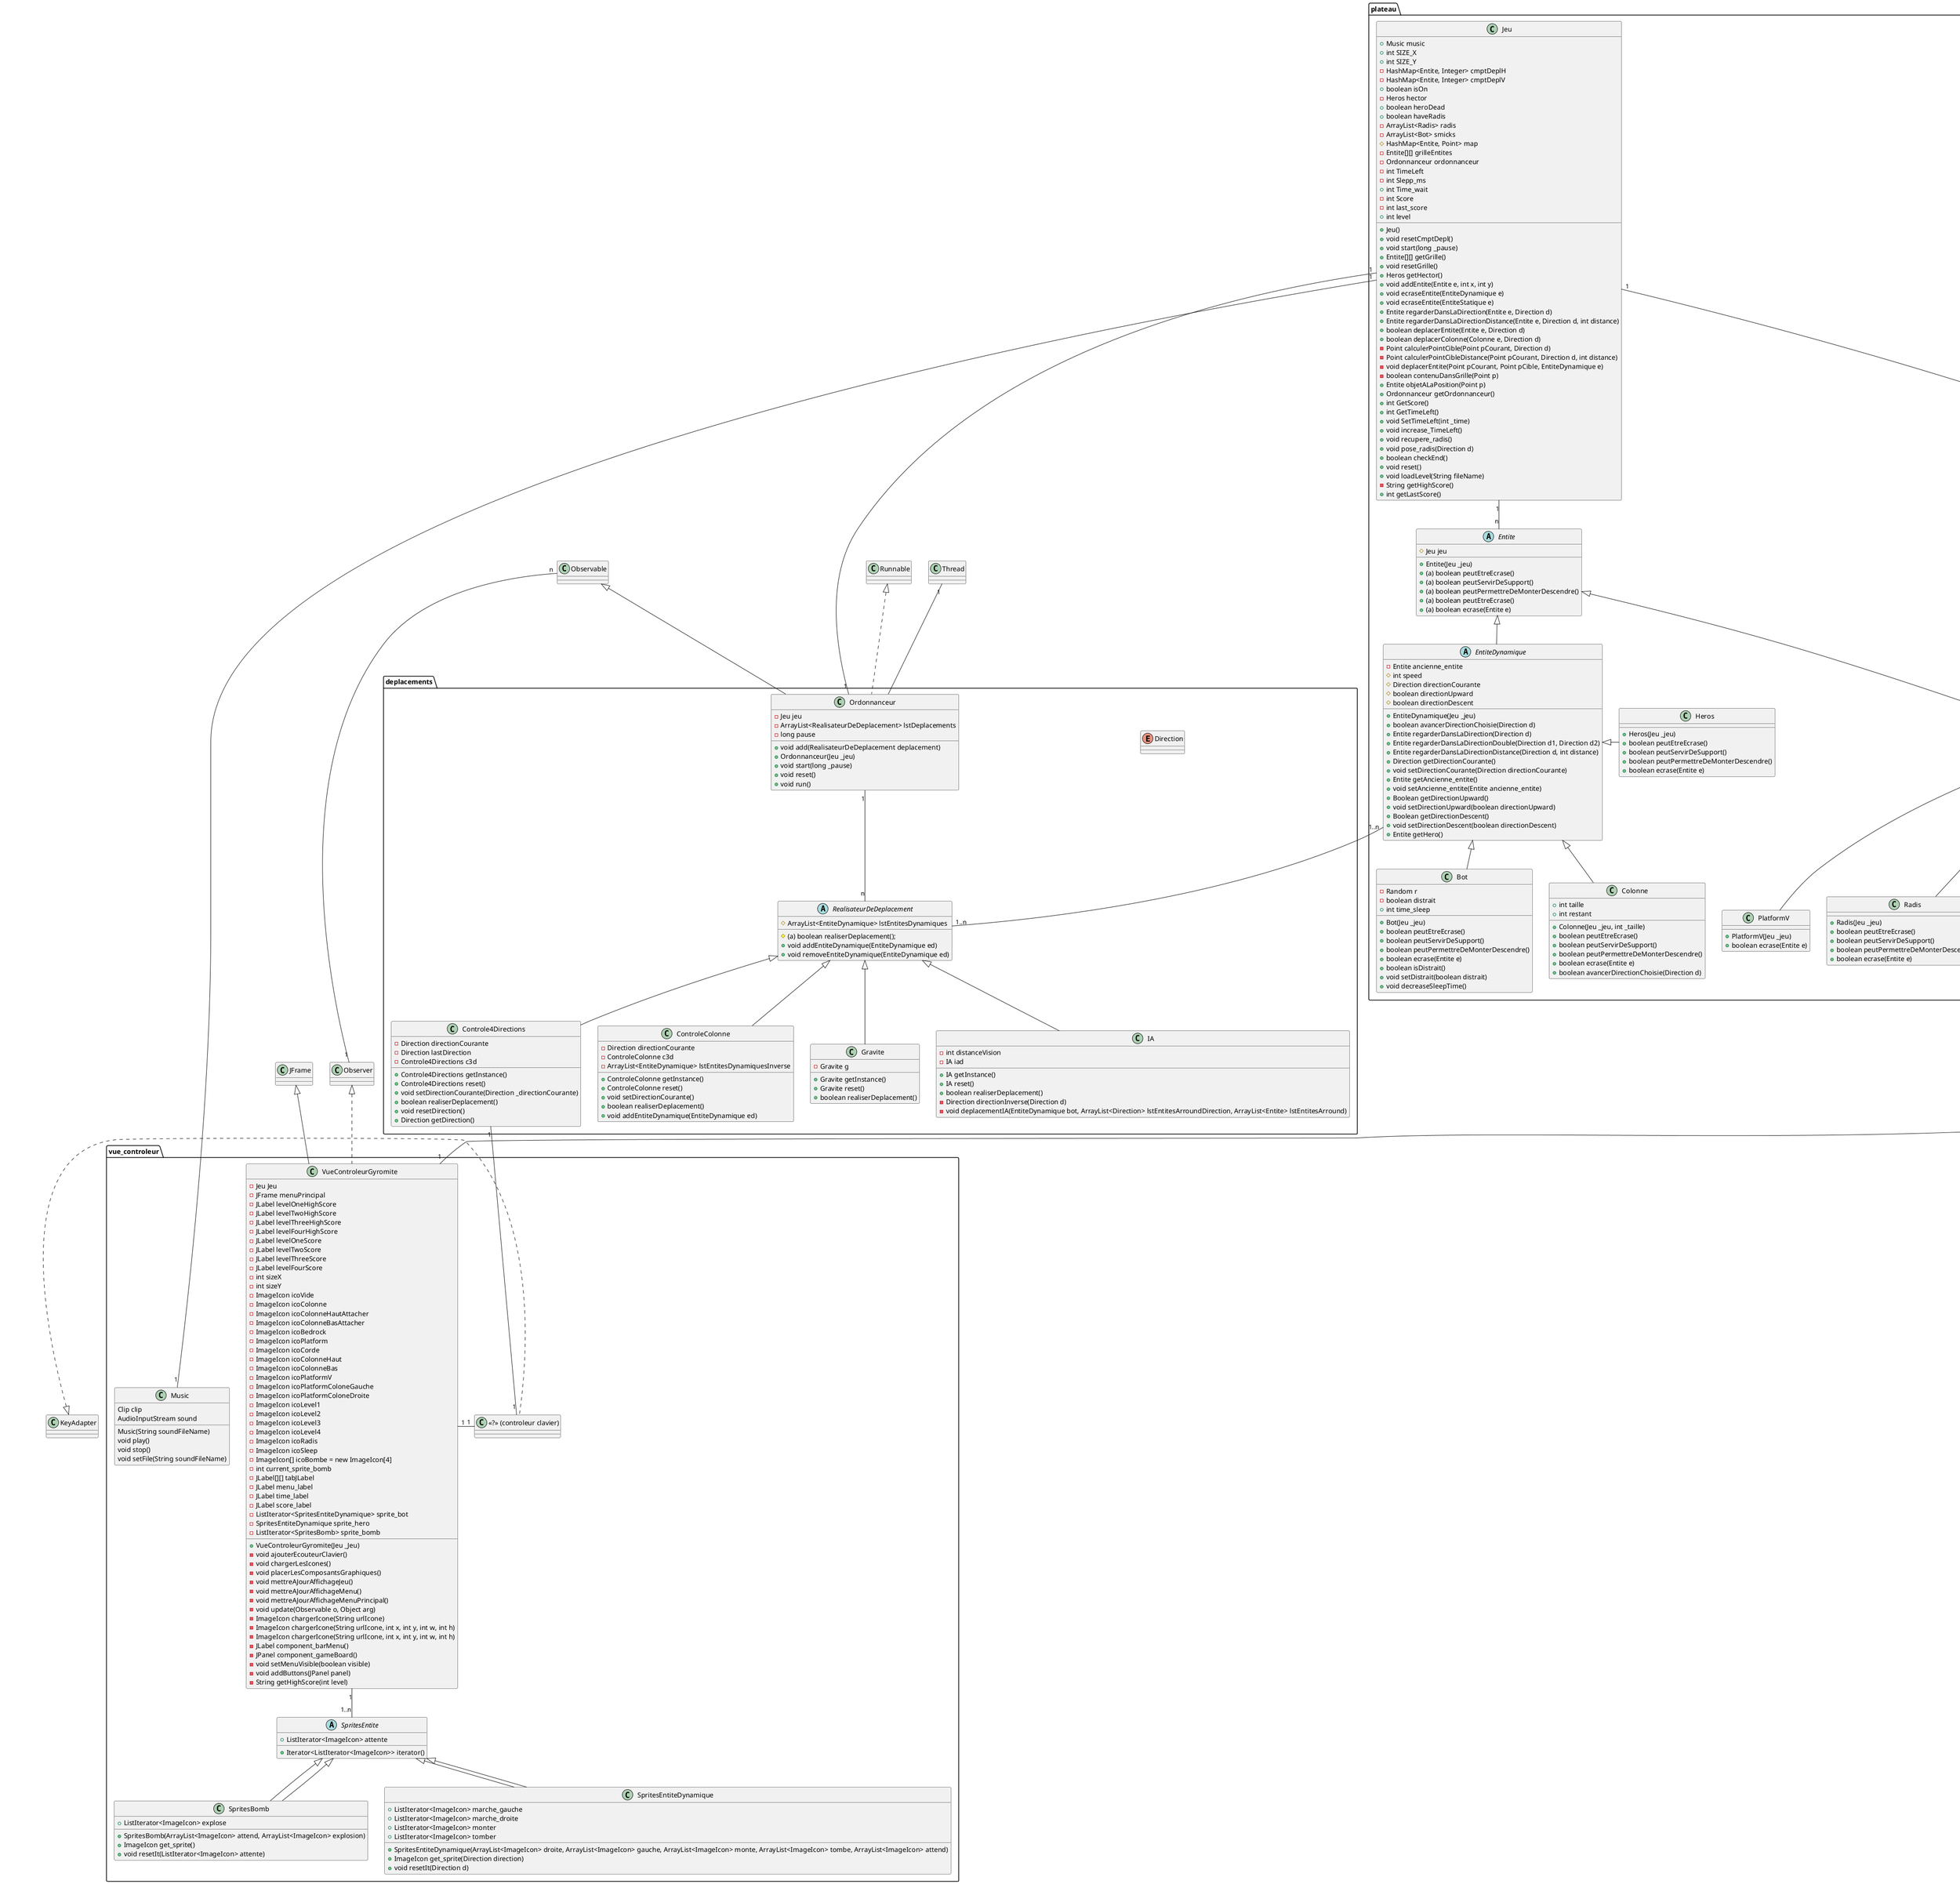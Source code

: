 "plantuml.commandArgs": [
"-DGRAPHVIZ_DOT="{PATH_TO_GRAPHVIZ}/bin/dot",
]
@startuml
package "vue_controleur" {
    class SpritesBomb
    abstract class SpritesEntite
    class SpritesEntiteDynamique
    class VueControleurGyromite
    class "<<?>> (controleur clavier)"
    class   "Music"
}

package "deplacements" {
    class Controle4Directions
    class ControleColonne
    enum Direction
    class Gravite
    class IA
    class Ordonnanceur
    abstract class RealisateurDeDeplacement
}

package "plateau" {
    class Bombe
    class Bot
    class Colonne
    class Corde
    abstract class Entite
    abstract class EntiteDynamique
    abstract class EntiteStatique
    class Heros
    class  Jeu
    class Mur
    class Platform
    class PlatformV
    class Radis
}

class JFrame
class Observer
class Observable
class KeyAdapter
class Runnable
class Thread


JFrame <|-- VueControleurGyromite
Observer <|.. VueControleurGyromite
SpritesEntite <|-- SpritesEntiteDynamique
SpritesEntite <|-- SpritesBomb
VueControleurGyromite "1" -- "1..n" SpritesEntite
KeyAdapter <|. "<<?>> (controleur clavier)"

VueControleurGyromite "1" - "1" "<<?>> (controleur clavier)"
Observable "n" -- "1" Observer

Observable <|-- Ordonnanceur
Runnable <|.. Ordonnanceur
Thread "1" -- Ordonnanceur
RealisateurDeDeplacement <|-- Gravite
RealisateurDeDeplacement <|-- ControleColonne
RealisateurDeDeplacement <|-- Controle4Directions
RealisateurDeDeplacement <|-- IA

Ordonnanceur "1" -- "n"RealisateurDeDeplacement

Controle4Directions "1" -- "1" "<<?>> (controleur clavier)"

Entite <|-- EntiteDynamique
Entite <|-- EntiteStatique
EntiteDynamique <|- Heros
EntiteDynamique <|-- Bot
EntiteDynamique <|-- Colonne
EntiteStatique <|-- Mur
EntiteStatique <|-- Platform
EntiteStatique <|-- PlatformV
EntiteStatique <|-- Radis
EntiteStatique <|-- Bombe
EntiteStatique <|-- Corde

EntiteDynamique "1..n" -- "1..n"RealisateurDeDeplacement
Jeu "1" -- "1" VueControleurGyromite
Jeu "1" -- "1" Ordonnanceur
Jeu "1" -- "n" Entite
Jeu "1" -- "1" Music







"Music" : Clip clip
"Music" : AudioInputStream sound
"Music" : Music(String soundFileName)
"Music" : void play()
"Music" : void stop()
"Music" : void setFile(String soundFileName)

"Jeu" : + Music music
"Jeu" : + int SIZE_X
"Jeu" : + int SIZE_Y
"Jeu" : - HashMap<Entite, Integer> cmptDeplH
"Jeu" : - HashMap<Entite, Integer> cmptDeplV
"Jeu" : + boolean isOn
"Jeu" : - Heros hector
"Jeu" : + boolean heroDead
"Jeu" : + boolean haveRadis
"Jeu" : - ArrayList<Radis> radis
"Jeu" : - ArrayList<Bot> smicks
"Jeu" : # HashMap<Entite, Point> map
"Jeu" : - Entite[][] grilleEntites
"Jeu" : - Ordonnanceur ordonnanceur
"Jeu" : - int TimeLeft
"Jeu" : - int Slepp_ms
"Jeu" : + int Time_wait
"Jeu" : - int Score
"Jeu" : - int last_score
"Jeu" : + int level

"Jeu" : + Jeu()
"Jeu" : + void resetCmptDepl()
"Jeu" : + void start(long _pause)
"Jeu" : + Entite[][] getGrille()
"Jeu" : + void resetGrille()
"Jeu" : + Heros getHector()
"Jeu" : + void addEntite(Entite e, int x, int y)
"Jeu" : + void ecraseEntite(EntiteDynamique e)
"Jeu" : + void ecraseEntite(EntiteStatique e)
"Jeu" : + Entite regarderDansLaDirection(Entite e, Direction d)
"Jeu" : + Entite regarderDansLaDirectionDistance(Entite e, Direction d, int distance)
"Jeu" : + boolean deplacerEntite(Entite e, Direction d)
"Jeu" : + boolean deplacerColonne(Colonne e, Direction d)
"Jeu" : - Point calculerPointCible(Point pCourant, Direction d)
"Jeu" : - Point calculerPointCibleDistance(Point pCourant, Direction d, int distance)
"Jeu" : - void deplacerEntite(Point pCourant, Point pCible, EntiteDynamique e)
"Jeu" : - boolean contenuDansGrille(Point p)
"Jeu" : + Entite objetALaPosition(Point p)
"Jeu" : + Ordonnanceur getOrdonnanceur()
"Jeu" : + int GetScore()
"Jeu" : + int GetTimeLeft()
"Jeu" : + void SetTimeLeft(int _time)
"Jeu" : + void increase_TimeLeft()
"Jeu" : + void recupere_radis()
"Jeu" : + void pose_radis(Direction d)
"Jeu" : + boolean checkEnd()
"Jeu" : + void reset()
"Jeu" : + void loadLevel(String fileName)
"Jeu" : - String getHighScore()
"Jeu" : +  int getLastScore()

SpritesBomb : + ListIterator<ImageIcon> explose
SpritesBomb : + SpritesBomb(ArrayList<ImageIcon> attend, ArrayList<ImageIcon> explosion)
SpritesBomb : + ImageIcon get_sprite()
SpritesBomb : + void resetIt(ListIterator<ImageIcon> attente)


SpritesEntite : + ListIterator<ImageIcon> attente
SpritesEntite : + Iterator<ListIterator<ImageIcon>> iterator()

SpritesEntiteDynamique : + ListIterator<ImageIcon> marche_gauche
SpritesEntiteDynamique : + ListIterator<ImageIcon> marche_droite
SpritesEntiteDynamique : + ListIterator<ImageIcon> monter
SpritesEntiteDynamique : + ListIterator<ImageIcon> tomber
SpritesEntiteDynamique : + SpritesEntiteDynamique(ArrayList<ImageIcon> droite, ArrayList<ImageIcon> gauche, ArrayList<ImageIcon> monte, ArrayList<ImageIcon> tombe, ArrayList<ImageIcon> attend)
SpritesEntiteDynamique : + ImageIcon get_sprite(Direction direction)
SpritesEntiteDynamique : + void resetIt(Direction d)

SpritesEntite <|-- SpritesEntiteDynamique
SpritesEntite <|-- SpritesBomb


VueControleurGyromite : - Jeu Jeu 
VueControleurGyromite : - JFrame menuPrincipal
VueControleurGyromite : - JLabel levelOneHighScore
VueControleurGyromite : - JLabel levelTwoHighScore
VueControleurGyromite : - JLabel levelThreeHighScore
VueControleurGyromite : - JLabel levelFourHighScore
VueControleurGyromite : - JLabel levelOneScore
VueControleurGyromite : - JLabel levelTwoScore
VueControleurGyromite : - JLabel levelThreeScore
VueControleurGyromite : - JLabel levelFourScore
VueControleurGyromite : - int sizeX 
VueControleurGyromite : - int sizeY
VueControleurGyromite : - ImageIcon icoVide
VueControleurGyromite : - ImageIcon icoColonne
VueControleurGyromite : - ImageIcon icoColonneHautAttacher
VueControleurGyromite : - ImageIcon icoColonneBasAttacher
VueControleurGyromite : - ImageIcon icoBedrock
VueControleurGyromite : - ImageIcon icoPlatform
VueControleurGyromite : - ImageIcon icoCorde
VueControleurGyromite : - ImageIcon icoColonneHaut
VueControleurGyromite : - ImageIcon icoColonneBas
VueControleurGyromite : - ImageIcon icoPlatformV
VueControleurGyromite : - ImageIcon icoPlatformColoneGauche
VueControleurGyromite : - ImageIcon icoPlatformColoneDroite
VueControleurGyromite : - ImageIcon icoLevel1
VueControleurGyromite : - ImageIcon icoLevel2
VueControleurGyromite : - ImageIcon icoLevel3
VueControleurGyromite : - ImageIcon icoLevel4
VueControleurGyromite : - ImageIcon icoRadis
VueControleurGyromite : - ImageIcon icoSleep
VueControleurGyromite : - ImageIcon[] icoBombe = new ImageIcon[4]
VueControleurGyromite : - int current_sprite_bomb
VueControleurGyromite : - JLabel[][] tabJLabel
VueControleurGyromite : - JLabel menu_label 
VueControleurGyromite : - JLabel time_label 
VueControleurGyromite : - JLabel score_label 
VueControleurGyromite : - ListIterator<SpritesEntiteDynamique> sprite_bot
VueControleurGyromite : - SpritesEntiteDynamique sprite_hero
VueControleurGyromite : - ListIterator<SpritesBomb> sprite_bomb
VueControleurGyromite : + VueControleurGyromite(Jeu _Jeu)
VueControleurGyromite : - void ajouterEcouteurClavier()
VueControleurGyromite : - void chargerLesIcones()
VueControleurGyromite : - void placerLesComposantsGraphiques()
VueControleurGyromite : - void mettreAJourAffichageJeu()
VueControleurGyromite : - void mettreAJourAffichageMenu()
VueControleurGyromite : - void mettreAJourAffichageMenuPrincipal()
VueControleurGyromite : - void update(Observable o, Object arg)
VueControleurGyromite : - ImageIcon chargerIcone(String urlIcone)
VueControleurGyromite : - ImageIcon chargerIcone(String urlIcone, int x, int y, int w, int h)
VueControleurGyromite : - ImageIcon chargerIcone(String urlIcone, int x, int y, int w, int h)
VueControleurGyromite : - JLabel component_barMenu()
VueControleurGyromite : - JPanel component_gameBoard()
VueControleurGyromite : - void setMenuVisible(boolean visible)
VueControleurGyromite : - void addButtons(JPanel panel)
VueControleurGyromite : - String getHighScore(int level)

Entite : + Entite(Jeu _jeu)
Entite : + (a) boolean peutEtreEcrase()
Entite : + (a) boolean peutServirDeSupport()
Entite : + (a) boolean peutPermettreDeMonterDescendre()
Entite : + (a) boolean peutEtreEcrase()
Entite : + (a) boolean ecrase(Entite e)
Entite : # Jeu jeu

EntiteDynamique : - Entite ancienne_entite
EntiteDynamique : # int speed
EntiteDynamique : # Direction directionCourante
EntiteDynamique : # boolean directionUpward
EntiteDynamique : # boolean directionDescent
EntiteDynamique : + EntiteDynamique(Jeu _jeu)
EntiteDynamique : + boolean avancerDirectionChoisie(Direction d)
EntiteDynamique : + Entite regarderDansLaDirection(Direction d)
EntiteDynamique : + Entite regarderDansLaDirectionDouble(Direction d1, Direction d2)
EntiteDynamique : + Entite regarderDansLaDirectionDistance(Direction d, int distance)
EntiteDynamique : + Direction getDirectionCourante()
EntiteDynamique : + void setDirectionCourante(Direction directionCourante)
EntiteDynamique : + Entite getAncienne_entite()
EntiteDynamique : + void setAncienne_entite(Entite ancienne_entite)
EntiteDynamique : + Boolean getDirectionUpward()
EntiteDynamique : + void setDirectionUpward(boolean directionUpward)
EntiteDynamique : + Boolean getDirectionDescent()
EntiteDynamique : + void setDirectionDescent(boolean directionDescent)
EntiteDynamique : + Entite getHero()

EntiteStatique : + EntiteStatique(Jeu _jeu)
EntiteStatique : + boolean peutEtreEcrase()
EntiteStatique : + boolean peutServirDeSupport()
EntiteStatique : + boolean peutPermettreDeMonterDescendre()

Bombe : + Bombe(Jeu _jeu)
Bombe : + boolean peutEtreEcrase()
Bombe : + boolean peutServirDeSupport()
Bombe : + boolean peutPermettreDeMonterDescendre()
Bombe : + boolean ecrase(Entite e)

Bot : - Random r
Bot : - boolean distrait
Bot : + int time_sleep
Bot : + Bot(Jeu _jeu)
Bot : + boolean peutEtreEcrase()
Bot : + boolean peutServirDeSupport()
Bot : + boolean peutPermettreDeMonterDescendre()
Bot : + boolean ecrase(Entite e)
Bot : + boolean isDistrait()
Bot : + void setDistrait(boolean distrait)
Bot : + void decreaseSleepTime() 

Colonne : + Colonne(Jeu _jeu, int _taille)
Colonne : + int taille
Colonne : + int restant
Colonne : + boolean peutEtreEcrase()
Colonne : + boolean peutServirDeSupport()
Colonne : + boolean peutPermettreDeMonterDescendre()
Colonne : + boolean ecrase(Entite e)
Colonne : + boolean avancerDirectionChoisie(Direction d)

Corde : + Corde(Jeu _jeu)
Corde : + boolean peutPermettreDeMonterDescendre()
Corde : + boolean ecrase(Entite e)
Corde : + boolean peutEtreEcrase()

Heros : + Heros(Jeu _jeu)
Heros : + boolean peutEtreEcrase()
Heros : + boolean peutServirDeSupport()
Heros : + boolean peutPermettreDeMonterDescendre()
Heros : + boolean ecrase(Entite e)

Mur : + Mur(Jeu _jeu)
Mur : + boolean ecrase(Entite e)

Platform : + Platform(Jeu _jeu)
Platform : + boolean ecrase(Entite e)

PlatformV : + PlatformV(Jeu _jeu)
PlatformV : + boolean ecrase(Entite e)

Radis : + Radis(Jeu _jeu)
Radis : + boolean peutEtreEcrase()
Radis : + boolean peutServirDeSupport()
Radis : + boolean peutPermettreDeMonterDescendre()
Radis : + boolean ecrase(Entite e)


Controle4Directions : - Direction directionCourante
Controle4Directions : - Direction lastDirection
Controle4Directions : - Controle4Directions c3d
Controle4Directions : + Controle4Directions getInstance()
Controle4Directions : + Controle4Directions reset()
Controle4Directions : + void setDirectionCourante(Direction _directionCourante)
Controle4Directions : + boolean realiserDeplacement()
Controle4Directions : + void resetDirection()
Controle4Directions : + Direction getDirection()


ControleColonne : - Direction directionCourante
ControleColonne : - ControleColonne c3d
ControleColonne : - ArrayList<EntiteDynamique> lstEntitesDynamiquesInverse
ControleColonne : + ControleColonne getInstance()
ControleColonne : + ControleColonne reset()
ControleColonne : + void setDirectionCourante()
ControleColonne : + boolean realiserDeplacement()
ControleColonne : + void addEntiteDynamique(EntiteDynamique ed)

Gravite : - Gravite g
Gravite : + Gravite getInstance()
Gravite : + Gravite reset()
Gravite : + boolean realiserDeplacement()

IA : - int distanceVision
IA : - IA iad
IA : + IA getInstance()
IA : + IA reset()
IA : + boolean realiserDeplacement()
IA : - Direction directionInverse(Direction d)
IA : - void deplacementIA(EntiteDynamique bot, ArrayList<Direction> lstEntitesArroundDirection, ArrayList<Entite> lstEntitesArround)

Ordonnanceur : - Jeu jeu
Ordonnanceur : - ArrayList<RealisateurDeDeplacement> lstDeplacements
Ordonnanceur : - long pause
Ordonnanceur : + void add(RealisateurDeDeplacement deplacement)
Ordonnanceur : + Ordonnanceur(Jeu _jeu)
Ordonnanceur : + void start(long _pause)
Ordonnanceur : + void reset()
Ordonnanceur : + void run() 

RealisateurDeDeplacement : # ArrayList<EntiteDynamique> lstEntitesDynamiques
RealisateurDeDeplacement : # (a) boolean realiserDeplacement();
RealisateurDeDeplacement : + void addEntiteDynamique(EntiteDynamique ed)
RealisateurDeDeplacement : + void removeEntiteDynamique(EntiteDynamique ed)



@enduml